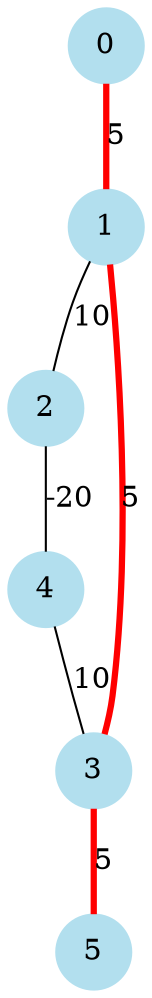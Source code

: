 graph G {
	node [color=lightblue2 shape=circle style=filled]
	0 [label=0]
	1 [label=1]
	2 [label=2]
	3 [label=3]
	4 [label=4]
	5 [label=5]
	0 -- 1 [label=5, color=red, penwidth=3]
	1 -- 2 [label=10]
	1 -- 3 [label=5, color=red, penwidth=3]
	2 -- 4 [label=-20]
	4 -- 3 [label=10]
	3 -- 5 [label=5, color=red, penwidth=3]
}
